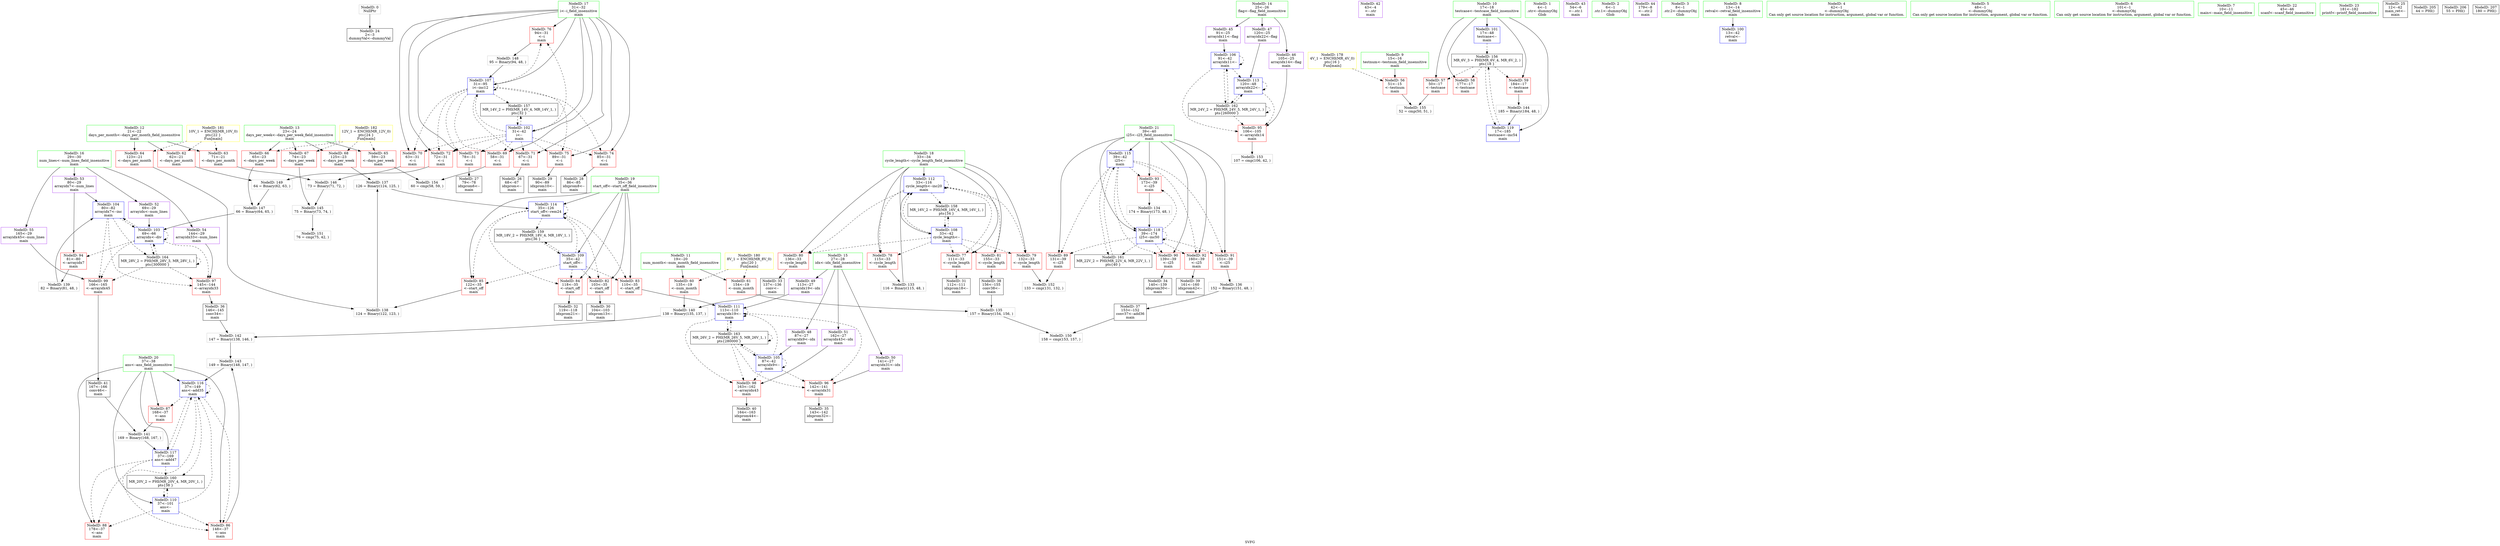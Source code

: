 digraph "SVFG" {
	label="SVFG";

	Node0x563b77e2ca30 [shape=record,color=grey,label="{NodeID: 0\nNullPtr}"];
	Node0x563b77e2ca30 -> Node0x563b77e45fc0[style=solid];
	Node0x563b77e5cac0 [shape=record,color=yellow,style=double,label="{NodeID: 180\n8V_1 = ENCHI(MR_8V_0)\npts\{20 \}\nFun[main]}"];
	Node0x563b77e5cac0 -> Node0x563b77e48910[style=dashed];
	Node0x563b77e5cac0 -> Node0x563b77e489e0[style=dashed];
	Node0x563b77e47410 [shape=record,color=red,label="{NodeID: 97\n145\<--144\n\<--arrayidx33\nmain\n}"];
	Node0x563b77e47410 -> Node0x563b77e46980[style=solid];
	Node0x563b77e2bb60 [shape=record,color=green,label="{NodeID: 14\n25\<--26\nflag\<--flag_field_insensitive\nmain\n}"];
	Node0x563b77e2bb60 -> Node0x563b77e470d0[style=solid];
	Node0x563b77e2bb60 -> Node0x563b77e471a0[style=solid];
	Node0x563b77e2bb60 -> Node0x563b77e47270[style=solid];
	Node0x563b77e47f70 [shape=record,color=blue,label="{NodeID: 111\n113\<--110\narrayidx19\<--\nmain\n}"];
	Node0x563b77e47f70 -> Node0x563b77e47340[style=dashed];
	Node0x563b77e47f70 -> Node0x563b77e474e0[style=dashed];
	Node0x563b77e47f70 -> Node0x563b77e47f70[style=dashed];
	Node0x563b77e47f70 -> Node0x563b77e577e0[style=dashed];
	Node0x563b77e46300 [shape=record,color=black,label="{NodeID: 28\n86\<--85\nidxprom8\<--\nmain\n}"];
	Node0x563b77e46e60 [shape=record,color=purple,label="{NodeID: 42\n43\<--4\n\<--.str\nmain\n}"];
	Node0x563b77e4e0c0 [shape=record,color=grey,label="{NodeID: 139\n82 = Binary(81, 48, )\n}"];
	Node0x563b77e4e0c0 -> Node0x563b77e479c0[style=solid];
	Node0x563b77e485d0 [shape=record,color=red,label="{NodeID: 56\n51\<--15\n\<--testnum\nmain\n}"];
	Node0x563b77e485d0 -> Node0x563b77e4f8c0[style=solid];
	Node0x563b77e4f5c0 [shape=record,color=grey,label="{NodeID: 153\n107 = cmp(106, 42, )\n}"];
	Node0x563b77e49130 [shape=record,color=red,label="{NodeID: 70\n63\<--31\n\<--i\nmain\n}"];
	Node0x563b77e49130 -> Node0x563b77e4efc0[style=solid];
	Node0x563b77e49c90 [shape=record,color=red,label="{NodeID: 84\n118\<--35\n\<--start_off\nmain\n}"];
	Node0x563b77e49c90 -> Node0x563b77e46640[style=solid];
	Node0x563b77e2be90 [shape=record,color=green,label="{NodeID: 1\n4\<--1\n.str\<--dummyObj\nGlob }"];
	Node0x563b77e5cba0 [shape=record,color=yellow,style=double,label="{NodeID: 181\n10V_1 = ENCHI(MR_10V_0)\npts\{22 \}\nFun[main]}"];
	Node0x563b77e5cba0 -> Node0x563b77e48ab0[style=dashed];
	Node0x563b77e5cba0 -> Node0x563b77e48b80[style=dashed];
	Node0x563b77e5cba0 -> Node0x563b77e48c50[style=dashed];
	Node0x563b77e474e0 [shape=record,color=red,label="{NodeID: 98\n163\<--162\n\<--arrayidx43\nmain\n}"];
	Node0x563b77e474e0 -> Node0x563b77e46cc0[style=solid];
	Node0x563b77e2cbd0 [shape=record,color=green,label="{NodeID: 15\n27\<--28\nidx\<--idx_field_insensitive\nmain\n}"];
	Node0x563b77e2cbd0 -> Node0x563b77e2bf80[style=solid];
	Node0x563b77e2cbd0 -> Node0x563b77e2c050[style=solid];
	Node0x563b77e2cbd0 -> Node0x563b77e2c120[style=solid];
	Node0x563b77e2cbd0 -> Node0x563b77e2c1f0[style=solid];
	Node0x563b77e48040 [shape=record,color=blue,label="{NodeID: 112\n33\<--116\ncycle_length\<--inc20\nmain\n}"];
	Node0x563b77e48040 -> Node0x563b77e496e0[style=dashed];
	Node0x563b77e48040 -> Node0x563b77e497b0[style=dashed];
	Node0x563b77e48040 -> Node0x563b77e49880[style=dashed];
	Node0x563b77e48040 -> Node0x563b77e49950[style=dashed];
	Node0x563b77e48040 -> Node0x563b77e49a20[style=dashed];
	Node0x563b77e48040 -> Node0x563b77e48040[style=dashed];
	Node0x563b77e48040 -> Node0x563b77e55ee0[style=dashed];
	Node0x563b77e463d0 [shape=record,color=black,label="{NodeID: 29\n90\<--89\nidxprom10\<--\nmain\n}"];
	Node0x563b77e46f30 [shape=record,color=purple,label="{NodeID: 43\n54\<--6\n\<--.str.1\nmain\n}"];
	Node0x563b77e4e240 [shape=record,color=grey,label="{NodeID: 140\n138 = Binary(135, 137, )\n}"];
	Node0x563b77e4e240 -> Node0x563b77e4e540[style=solid];
	Node0x563b77e486a0 [shape=record,color=red,label="{NodeID: 57\n50\<--17\n\<--testcase\nmain\n}"];
	Node0x563b77e486a0 -> Node0x563b77e4f8c0[style=solid];
	Node0x563b77e4f740 [shape=record,color=grey,label="{NodeID: 154\n60 = cmp(58, 59, )\n}"];
	Node0x563b77e49200 [shape=record,color=red,label="{NodeID: 71\n67\<--31\n\<--i\nmain\n}"];
	Node0x563b77e49200 -> Node0x563b77e46160[style=solid];
	Node0x563b77e49d60 [shape=record,color=red,label="{NodeID: 85\n122\<--35\n\<--start_off\nmain\n}"];
	Node0x563b77e49d60 -> Node0x563b77e4df40[style=solid];
	Node0x563b77e2bce0 [shape=record,color=green,label="{NodeID: 2\n6\<--1\n.str.1\<--dummyObj\nGlob }"];
	Node0x563b77e5cc80 [shape=record,color=yellow,style=double,label="{NodeID: 182\n12V_1 = ENCHI(MR_12V_0)\npts\{24 \}\nFun[main]}"];
	Node0x563b77e5cc80 -> Node0x563b77e48d20[style=dashed];
	Node0x563b77e5cc80 -> Node0x563b77e48df0[style=dashed];
	Node0x563b77e5cc80 -> Node0x563b77e48ec0[style=dashed];
	Node0x563b77e5cc80 -> Node0x563b77e48f90[style=dashed];
	Node0x563b77e475b0 [shape=record,color=red,label="{NodeID: 99\n166\<--165\n\<--arrayidx45\nmain\n}"];
	Node0x563b77e475b0 -> Node0x563b77e46d90[style=solid];
	Node0x563b77e2cca0 [shape=record,color=green,label="{NodeID: 16\n29\<--30\nnum_lines\<--num_lines_field_insensitive\nmain\n}"];
	Node0x563b77e2cca0 -> Node0x563b77e2c2c0[style=solid];
	Node0x563b77e2cca0 -> Node0x563b77e48360[style=solid];
	Node0x563b77e2cca0 -> Node0x563b77e48430[style=solid];
	Node0x563b77e2cca0 -> Node0x563b77e48500[style=solid];
	Node0x563b77e48110 [shape=record,color=blue,label="{NodeID: 113\n120\<--48\narrayidx22\<--\nmain\n}"];
	Node0x563b77e48110 -> Node0x563b77e4a580[style=dashed];
	Node0x563b77e48110 -> Node0x563b77e48110[style=dashed];
	Node0x563b77e48110 -> Node0x563b77e572e0[style=dashed];
	Node0x563b77e464a0 [shape=record,color=black,label="{NodeID: 30\n104\<--103\nidxprom13\<--\nmain\n}"];
	Node0x563b77e47000 [shape=record,color=purple,label="{NodeID: 44\n179\<--8\n\<--.str.2\nmain\n}"];
	Node0x563b77e4e3c0 [shape=record,color=grey,label="{NodeID: 141\n169 = Binary(168, 167, )\n}"];
	Node0x563b77e4e3c0 -> Node0x563b77e4c780[style=solid];
	Node0x563b77e48770 [shape=record,color=red,label="{NodeID: 58\n177\<--17\n\<--testcase\nmain\n}"];
	Node0x563b77e4f8c0 [shape=record,color=grey,label="{NodeID: 155\n52 = cmp(50, 51, )\n}"];
	Node0x563b77e492d0 [shape=record,color=red,label="{NodeID: 72\n72\<--31\n\<--i\nmain\n}"];
	Node0x563b77e492d0 -> Node0x563b77e4eb40[style=solid];
	Node0x563b77e49e30 [shape=record,color=red,label="{NodeID: 86\n148\<--37\n\<--ans\nmain\n}"];
	Node0x563b77e49e30 -> Node0x563b77e4e6c0[style=solid];
	Node0x563b77e2d0f0 [shape=record,color=green,label="{NodeID: 3\n8\<--1\n.str.2\<--dummyObj\nGlob }"];
	Node0x563b77e47680 [shape=record,color=blue,label="{NodeID: 100\n13\<--42\nretval\<--\nmain\n}"];
	Node0x563b77e2cd70 [shape=record,color=green,label="{NodeID: 17\n31\<--32\ni\<--i_field_insensitive\nmain\n}"];
	Node0x563b77e2cd70 -> Node0x563b77e49060[style=solid];
	Node0x563b77e2cd70 -> Node0x563b77e49130[style=solid];
	Node0x563b77e2cd70 -> Node0x563b77e49200[style=solid];
	Node0x563b77e2cd70 -> Node0x563b77e492d0[style=solid];
	Node0x563b77e2cd70 -> Node0x563b77e493a0[style=solid];
	Node0x563b77e2cd70 -> Node0x563b77e49470[style=solid];
	Node0x563b77e2cd70 -> Node0x563b77e49540[style=solid];
	Node0x563b77e2cd70 -> Node0x563b77e49610[style=solid];
	Node0x563b77e2cd70 -> Node0x563b77e47820[style=solid];
	Node0x563b77e2cd70 -> Node0x563b77e47c30[style=solid];
	Node0x563b77e481e0 [shape=record,color=blue,label="{NodeID: 114\n35\<--126\nstart_off\<--rem24\nmain\n}"];
	Node0x563b77e481e0 -> Node0x563b77e49af0[style=dashed];
	Node0x563b77e481e0 -> Node0x563b77e49bc0[style=dashed];
	Node0x563b77e481e0 -> Node0x563b77e49c90[style=dashed];
	Node0x563b77e481e0 -> Node0x563b77e49d60[style=dashed];
	Node0x563b77e481e0 -> Node0x563b77e481e0[style=dashed];
	Node0x563b77e481e0 -> Node0x563b77e563e0[style=dashed];
	Node0x563b77e46570 [shape=record,color=black,label="{NodeID: 31\n112\<--111\nidxprom18\<--\nmain\n}"];
	Node0x563b77e470d0 [shape=record,color=purple,label="{NodeID: 45\n91\<--25\narrayidx11\<--flag\nmain\n}"];
	Node0x563b77e470d0 -> Node0x563b77e47b60[style=solid];
	Node0x563b77e4e540 [shape=record,color=grey,label="{NodeID: 142\n147 = Binary(138, 146, )\n}"];
	Node0x563b77e4e540 -> Node0x563b77e4e6c0[style=solid];
	Node0x563b77e48840 [shape=record,color=red,label="{NodeID: 59\n184\<--17\n\<--testcase\nmain\n}"];
	Node0x563b77e48840 -> Node0x563b77e4e840[style=solid];
	Node0x563b77e554e0 [shape=record,color=black,label="{NodeID: 156\nMR_6V_3 = PHI(MR_6V_4, MR_6V_2, )\npts\{18 \}\n}"];
	Node0x563b77e554e0 -> Node0x563b77e486a0[style=dashed];
	Node0x563b77e554e0 -> Node0x563b77e48770[style=dashed];
	Node0x563b77e554e0 -> Node0x563b77e48840[style=dashed];
	Node0x563b77e554e0 -> Node0x563b77e4c920[style=dashed];
	Node0x563b77e493a0 [shape=record,color=red,label="{NodeID: 73\n78\<--31\n\<--i\nmain\n}"];
	Node0x563b77e493a0 -> Node0x563b77e46230[style=solid];
	Node0x563b77e49f00 [shape=record,color=red,label="{NodeID: 87\n168\<--37\n\<--ans\nmain\n}"];
	Node0x563b77e49f00 -> Node0x563b77e4e3c0[style=solid];
	Node0x563b77e2b7a0 [shape=record,color=green,label="{NodeID: 4\n42\<--1\n\<--dummyObj\nCan only get source location for instruction, argument, global var or function.}"];
	Node0x563b77e47750 [shape=record,color=blue,label="{NodeID: 101\n17\<--48\ntestcase\<--\nmain\n}"];
	Node0x563b77e47750 -> Node0x563b77e554e0[style=dashed];
	Node0x563b77e2ce40 [shape=record,color=green,label="{NodeID: 18\n33\<--34\ncycle_length\<--cycle_length_field_insensitive\nmain\n}"];
	Node0x563b77e2ce40 -> Node0x563b77e496e0[style=solid];
	Node0x563b77e2ce40 -> Node0x563b77e497b0[style=solid];
	Node0x563b77e2ce40 -> Node0x563b77e49880[style=solid];
	Node0x563b77e2ce40 -> Node0x563b77e49950[style=solid];
	Node0x563b77e2ce40 -> Node0x563b77e49a20[style=solid];
	Node0x563b77e2ce40 -> Node0x563b77e47d00[style=solid];
	Node0x563b77e2ce40 -> Node0x563b77e48040[style=solid];
	Node0x563b77e482b0 [shape=record,color=blue,label="{NodeID: 115\n39\<--42\ni25\<--\nmain\n}"];
	Node0x563b77e482b0 -> Node0x563b77e4a0a0[style=dashed];
	Node0x563b77e482b0 -> Node0x563b77e4a170[style=dashed];
	Node0x563b77e482b0 -> Node0x563b77e4a240[style=dashed];
	Node0x563b77e482b0 -> Node0x563b77e4a310[style=dashed];
	Node0x563b77e482b0 -> Node0x563b77e4a3e0[style=dashed];
	Node0x563b77e482b0 -> Node0x563b77e4c850[style=dashed];
	Node0x563b77e482b0 -> Node0x563b77e56de0[style=dashed];
	Node0x563b77e46640 [shape=record,color=black,label="{NodeID: 32\n119\<--118\nidxprom21\<--\nmain\n}"];
	Node0x563b77e471a0 [shape=record,color=purple,label="{NodeID: 46\n105\<--25\narrayidx14\<--flag\nmain\n}"];
	Node0x563b77e471a0 -> Node0x563b77e4a580[style=solid];
	Node0x563b77e4e6c0 [shape=record,color=grey,label="{NodeID: 143\n149 = Binary(148, 147, )\n}"];
	Node0x563b77e4e6c0 -> Node0x563b77e4c6b0[style=solid];
	Node0x563b77e48910 [shape=record,color=red,label="{NodeID: 60\n135\<--19\n\<--num_month\nmain\n}"];
	Node0x563b77e48910 -> Node0x563b77e4e240[style=solid];
	Node0x563b77e559e0 [shape=record,color=black,label="{NodeID: 157\nMR_14V_2 = PHI(MR_14V_4, MR_14V_1, )\npts\{32 \}\n}"];
	Node0x563b77e559e0 -> Node0x563b77e47820[style=dashed];
	Node0x563b77e49470 [shape=record,color=red,label="{NodeID: 74\n85\<--31\n\<--i\nmain\n}"];
	Node0x563b77e49470 -> Node0x563b77e46300[style=solid];
	Node0x563b77e49fd0 [shape=record,color=red,label="{NodeID: 88\n178\<--37\n\<--ans\nmain\n}"];
	Node0x563b77e2cf30 [shape=record,color=green,label="{NodeID: 5\n48\<--1\n\<--dummyObj\nCan only get source location for instruction, argument, global var or function.}"];
	Node0x563b77e47820 [shape=record,color=blue,label="{NodeID: 102\n31\<--42\ni\<--\nmain\n}"];
	Node0x563b77e47820 -> Node0x563b77e49060[style=dashed];
	Node0x563b77e47820 -> Node0x563b77e49130[style=dashed];
	Node0x563b77e47820 -> Node0x563b77e49200[style=dashed];
	Node0x563b77e47820 -> Node0x563b77e492d0[style=dashed];
	Node0x563b77e47820 -> Node0x563b77e493a0[style=dashed];
	Node0x563b77e47820 -> Node0x563b77e49470[style=dashed];
	Node0x563b77e47820 -> Node0x563b77e49540[style=dashed];
	Node0x563b77e47820 -> Node0x563b77e49610[style=dashed];
	Node0x563b77e47820 -> Node0x563b77e47c30[style=dashed];
	Node0x563b77e47820 -> Node0x563b77e559e0[style=dashed];
	Node0x563b77e45cb0 [shape=record,color=green,label="{NodeID: 19\n35\<--36\nstart_off\<--start_off_field_insensitive\nmain\n}"];
	Node0x563b77e45cb0 -> Node0x563b77e49af0[style=solid];
	Node0x563b77e45cb0 -> Node0x563b77e49bc0[style=solid];
	Node0x563b77e45cb0 -> Node0x563b77e49c90[style=solid];
	Node0x563b77e45cb0 -> Node0x563b77e49d60[style=solid];
	Node0x563b77e45cb0 -> Node0x563b77e47dd0[style=solid];
	Node0x563b77e45cb0 -> Node0x563b77e481e0[style=solid];
	Node0x563b77e4c6b0 [shape=record,color=blue,label="{NodeID: 116\n37\<--149\nans\<--add35\nmain\n}"];
	Node0x563b77e4c6b0 -> Node0x563b77e49e30[style=dashed];
	Node0x563b77e4c6b0 -> Node0x563b77e49f00[style=dashed];
	Node0x563b77e4c6b0 -> Node0x563b77e49fd0[style=dashed];
	Node0x563b77e4c6b0 -> Node0x563b77e4c6b0[style=dashed];
	Node0x563b77e4c6b0 -> Node0x563b77e4c780[style=dashed];
	Node0x563b77e4c6b0 -> Node0x563b77e568e0[style=dashed];
	Node0x563b77e46710 [shape=record,color=black,label="{NodeID: 33\n137\<--136\nconv\<--\nmain\n}"];
	Node0x563b77e46710 -> Node0x563b77e4e240[style=solid];
	Node0x563b77e47270 [shape=record,color=purple,label="{NodeID: 47\n120\<--25\narrayidx22\<--flag\nmain\n}"];
	Node0x563b77e47270 -> Node0x563b77e48110[style=solid];
	Node0x563b77e4e840 [shape=record,color=grey,label="{NodeID: 144\n185 = Binary(184, 48, )\n}"];
	Node0x563b77e4e840 -> Node0x563b77e4c920[style=solid];
	Node0x563b77e489e0 [shape=record,color=red,label="{NodeID: 61\n154\<--19\n\<--num_month\nmain\n}"];
	Node0x563b77e489e0 -> Node0x563b77e4dac0[style=solid];
	Node0x563b77e55ee0 [shape=record,color=black,label="{NodeID: 158\nMR_16V_2 = PHI(MR_16V_4, MR_16V_1, )\npts\{34 \}\n}"];
	Node0x563b77e55ee0 -> Node0x563b77e47d00[style=dashed];
	Node0x563b77e49540 [shape=record,color=red,label="{NodeID: 75\n89\<--31\n\<--i\nmain\n}"];
	Node0x563b77e49540 -> Node0x563b77e463d0[style=solid];
	Node0x563b77e4a0a0 [shape=record,color=red,label="{NodeID: 89\n131\<--39\n\<--i25\nmain\n}"];
	Node0x563b77e4a0a0 -> Node0x563b77e4f440[style=solid];
	Node0x563b77e45390 [shape=record,color=green,label="{NodeID: 6\n101\<--1\n\<--dummyObj\nCan only get source location for instruction, argument, global var or function.}"];
	Node0x563b77e478f0 [shape=record,color=blue,label="{NodeID: 103\n69\<--66\narrayidx\<--div\nmain\n}"];
	Node0x563b77e478f0 -> Node0x563b77e4a4b0[style=dashed];
	Node0x563b77e478f0 -> Node0x563b77e47410[style=dashed];
	Node0x563b77e478f0 -> Node0x563b77e475b0[style=dashed];
	Node0x563b77e478f0 -> Node0x563b77e478f0[style=dashed];
	Node0x563b77e478f0 -> Node0x563b77e479c0[style=dashed];
	Node0x563b77e478f0 -> Node0x563b77e57ce0[style=dashed];
	Node0x563b77e45d40 [shape=record,color=green,label="{NodeID: 20\n37\<--38\nans\<--ans_field_insensitive\nmain\n}"];
	Node0x563b77e45d40 -> Node0x563b77e49e30[style=solid];
	Node0x563b77e45d40 -> Node0x563b77e49f00[style=solid];
	Node0x563b77e45d40 -> Node0x563b77e49fd0[style=solid];
	Node0x563b77e45d40 -> Node0x563b77e47ea0[style=solid];
	Node0x563b77e45d40 -> Node0x563b77e4c6b0[style=solid];
	Node0x563b77e45d40 -> Node0x563b77e4c780[style=solid];
	Node0x563b77e4c780 [shape=record,color=blue,label="{NodeID: 117\n37\<--169\nans\<--add47\nmain\n}"];
	Node0x563b77e4c780 -> Node0x563b77e49e30[style=dashed];
	Node0x563b77e4c780 -> Node0x563b77e49fd0[style=dashed];
	Node0x563b77e4c780 -> Node0x563b77e4c6b0[style=dashed];
	Node0x563b77e4c780 -> Node0x563b77e568e0[style=dashed];
	Node0x563b77e467e0 [shape=record,color=black,label="{NodeID: 34\n140\<--139\nidxprom30\<--\nmain\n}"];
	Node0x563b77e2bf80 [shape=record,color=purple,label="{NodeID: 48\n87\<--27\narrayidx9\<--idx\nmain\n}"];
	Node0x563b77e2bf80 -> Node0x563b77e47a90[style=solid];
	Node0x563b77e4e9c0 [shape=record,color=grey,label="{NodeID: 145\n75 = Binary(73, 74, )\n}"];
	Node0x563b77e4e9c0 -> Node0x563b77e4f2c0[style=solid];
	Node0x563b77e48ab0 [shape=record,color=red,label="{NodeID: 62\n62\<--21\n\<--days_per_month\nmain\n}"];
	Node0x563b77e48ab0 -> Node0x563b77e4efc0[style=solid];
	Node0x563b77e563e0 [shape=record,color=black,label="{NodeID: 159\nMR_18V_2 = PHI(MR_18V_4, MR_18V_1, )\npts\{36 \}\n}"];
	Node0x563b77e563e0 -> Node0x563b77e47dd0[style=dashed];
	Node0x563b77e49610 [shape=record,color=red,label="{NodeID: 76\n94\<--31\n\<--i\nmain\n}"];
	Node0x563b77e49610 -> Node0x563b77e4ee40[style=solid];
	Node0x563b77e4a170 [shape=record,color=red,label="{NodeID: 90\n139\<--39\n\<--i25\nmain\n}"];
	Node0x563b77e4a170 -> Node0x563b77e467e0[style=solid];
	Node0x563b77e45420 [shape=record,color=green,label="{NodeID: 7\n10\<--11\nmain\<--main_field_insensitive\n}"];
	Node0x563b77e479c0 [shape=record,color=blue,label="{NodeID: 104\n80\<--82\narrayidx7\<--inc\nmain\n}"];
	Node0x563b77e479c0 -> Node0x563b77e47410[style=dashed];
	Node0x563b77e479c0 -> Node0x563b77e475b0[style=dashed];
	Node0x563b77e479c0 -> Node0x563b77e478f0[style=dashed];
	Node0x563b77e479c0 -> Node0x563b77e57ce0[style=dashed];
	Node0x563b77e45dd0 [shape=record,color=green,label="{NodeID: 21\n39\<--40\ni25\<--i25_field_insensitive\nmain\n}"];
	Node0x563b77e45dd0 -> Node0x563b77e4a0a0[style=solid];
	Node0x563b77e45dd0 -> Node0x563b77e4a170[style=solid];
	Node0x563b77e45dd0 -> Node0x563b77e4a240[style=solid];
	Node0x563b77e45dd0 -> Node0x563b77e4a310[style=solid];
	Node0x563b77e45dd0 -> Node0x563b77e4a3e0[style=solid];
	Node0x563b77e45dd0 -> Node0x563b77e482b0[style=solid];
	Node0x563b77e45dd0 -> Node0x563b77e4c850[style=solid];
	Node0x563b77e4c850 [shape=record,color=blue,label="{NodeID: 118\n39\<--174\ni25\<--inc50\nmain\n}"];
	Node0x563b77e4c850 -> Node0x563b77e4a0a0[style=dashed];
	Node0x563b77e4c850 -> Node0x563b77e4a170[style=dashed];
	Node0x563b77e4c850 -> Node0x563b77e4a240[style=dashed];
	Node0x563b77e4c850 -> Node0x563b77e4a310[style=dashed];
	Node0x563b77e4c850 -> Node0x563b77e4a3e0[style=dashed];
	Node0x563b77e4c850 -> Node0x563b77e4c850[style=dashed];
	Node0x563b77e4c850 -> Node0x563b77e56de0[style=dashed];
	Node0x563b77e468b0 [shape=record,color=black,label="{NodeID: 35\n143\<--142\nidxprom32\<--\nmain\n}"];
	Node0x563b77e2c050 [shape=record,color=purple,label="{NodeID: 49\n113\<--27\narrayidx19\<--idx\nmain\n}"];
	Node0x563b77e2c050 -> Node0x563b77e47f70[style=solid];
	Node0x563b77e4eb40 [shape=record,color=grey,label="{NodeID: 146\n73 = Binary(71, 72, )\n}"];
	Node0x563b77e4eb40 -> Node0x563b77e4e9c0[style=solid];
	Node0x563b77e48b80 [shape=record,color=red,label="{NodeID: 63\n71\<--21\n\<--days_per_month\nmain\n}"];
	Node0x563b77e48b80 -> Node0x563b77e4eb40[style=solid];
	Node0x563b77e568e0 [shape=record,color=black,label="{NodeID: 160\nMR_20V_2 = PHI(MR_20V_4, MR_20V_1, )\npts\{38 \}\n}"];
	Node0x563b77e568e0 -> Node0x563b77e47ea0[style=dashed];
	Node0x563b77e496e0 [shape=record,color=red,label="{NodeID: 77\n111\<--33\n\<--cycle_length\nmain\n}"];
	Node0x563b77e496e0 -> Node0x563b77e46570[style=solid];
	Node0x563b77e4a240 [shape=record,color=red,label="{NodeID: 91\n151\<--39\n\<--i25\nmain\n}"];
	Node0x563b77e4a240 -> Node0x563b77e4dc40[style=solid];
	Node0x563b77e456d0 [shape=record,color=green,label="{NodeID: 8\n13\<--14\nretval\<--retval_field_insensitive\nmain\n}"];
	Node0x563b77e456d0 -> Node0x563b77e47680[style=solid];
	Node0x563b77e47a90 [shape=record,color=blue,label="{NodeID: 105\n87\<--42\narrayidx9\<--\nmain\n}"];
	Node0x563b77e47a90 -> Node0x563b77e47340[style=dashed];
	Node0x563b77e47a90 -> Node0x563b77e474e0[style=dashed];
	Node0x563b77e47a90 -> Node0x563b77e47a90[style=dashed];
	Node0x563b77e47a90 -> Node0x563b77e47f70[style=dashed];
	Node0x563b77e47a90 -> Node0x563b77e577e0[style=dashed];
	Node0x563b77e45e60 [shape=record,color=green,label="{NodeID: 22\n45\<--46\nscanf\<--scanf_field_insensitive\n}"];
	Node0x563b77e4c920 [shape=record,color=blue,label="{NodeID: 119\n17\<--185\ntestcase\<--inc54\nmain\n}"];
	Node0x563b77e4c920 -> Node0x563b77e554e0[style=dashed];
	Node0x563b77e46980 [shape=record,color=black,label="{NodeID: 36\n146\<--145\nconv34\<--\nmain\n}"];
	Node0x563b77e46980 -> Node0x563b77e4e540[style=solid];
	Node0x563b77e4d7c0 [shape=record,color=grey,label="{NodeID: 133\n116 = Binary(115, 48, )\n}"];
	Node0x563b77e4d7c0 -> Node0x563b77e48040[style=solid];
	Node0x563b77e2c120 [shape=record,color=purple,label="{NodeID: 50\n141\<--27\narrayidx31\<--idx\nmain\n}"];
	Node0x563b77e2c120 -> Node0x563b77e47340[style=solid];
	Node0x563b77e4ecc0 [shape=record,color=grey,label="{NodeID: 147\n66 = Binary(64, 65, )\n}"];
	Node0x563b77e4ecc0 -> Node0x563b77e478f0[style=solid];
	Node0x563b77e48c50 [shape=record,color=red,label="{NodeID: 64\n123\<--21\n\<--days_per_month\nmain\n}"];
	Node0x563b77e48c50 -> Node0x563b77e4df40[style=solid];
	Node0x563b77e56de0 [shape=record,color=black,label="{NodeID: 161\nMR_22V_2 = PHI(MR_22V_4, MR_22V_1, )\npts\{40 \}\n}"];
	Node0x563b77e56de0 -> Node0x563b77e482b0[style=dashed];
	Node0x563b77e497b0 [shape=record,color=red,label="{NodeID: 78\n115\<--33\n\<--cycle_length\nmain\n}"];
	Node0x563b77e497b0 -> Node0x563b77e4d7c0[style=solid];
	Node0x563b77e4a310 [shape=record,color=red,label="{NodeID: 92\n160\<--39\n\<--i25\nmain\n}"];
	Node0x563b77e4a310 -> Node0x563b77e46bf0[style=solid];
	Node0x563b77e45760 [shape=record,color=green,label="{NodeID: 9\n15\<--16\ntestnum\<--testnum_field_insensitive\nmain\n}"];
	Node0x563b77e45760 -> Node0x563b77e485d0[style=solid];
	Node0x563b77e47b60 [shape=record,color=blue,label="{NodeID: 106\n91\<--42\narrayidx11\<--\nmain\n}"];
	Node0x563b77e47b60 -> Node0x563b77e4a580[style=dashed];
	Node0x563b77e47b60 -> Node0x563b77e47b60[style=dashed];
	Node0x563b77e47b60 -> Node0x563b77e48110[style=dashed];
	Node0x563b77e47b60 -> Node0x563b77e572e0[style=dashed];
	Node0x563b77e45ef0 [shape=record,color=green,label="{NodeID: 23\n181\<--182\nprintf\<--printf_field_insensitive\n}"];
	Node0x563b77e46a50 [shape=record,color=black,label="{NodeID: 37\n153\<--152\nconv37\<--add36\nmain\n}"];
	Node0x563b77e46a50 -> Node0x563b77e4f140[style=solid];
	Node0x563b77e4d940 [shape=record,color=grey,label="{NodeID: 134\n174 = Binary(173, 48, )\n}"];
	Node0x563b77e4d940 -> Node0x563b77e4c850[style=solid];
	Node0x563b77e2c1f0 [shape=record,color=purple,label="{NodeID: 51\n162\<--27\narrayidx43\<--idx\nmain\n}"];
	Node0x563b77e2c1f0 -> Node0x563b77e474e0[style=solid];
	Node0x563b77e4ee40 [shape=record,color=grey,label="{NodeID: 148\n95 = Binary(94, 48, )\n}"];
	Node0x563b77e4ee40 -> Node0x563b77e47c30[style=solid];
	Node0x563b77e48d20 [shape=record,color=red,label="{NodeID: 65\n59\<--23\n\<--days_per_week\nmain\n}"];
	Node0x563b77e48d20 -> Node0x563b77e4f740[style=solid];
	Node0x563b77e572e0 [shape=record,color=black,label="{NodeID: 162\nMR_24V_2 = PHI(MR_24V_5, MR_24V_1, )\npts\{260000 \}\n}"];
	Node0x563b77e572e0 -> Node0x563b77e4a580[style=dashed];
	Node0x563b77e572e0 -> Node0x563b77e47b60[style=dashed];
	Node0x563b77e572e0 -> Node0x563b77e48110[style=dashed];
	Node0x563b77e572e0 -> Node0x563b77e572e0[style=dashed];
	Node0x563b77e49880 [shape=record,color=red,label="{NodeID: 79\n132\<--33\n\<--cycle_length\nmain\n}"];
	Node0x563b77e49880 -> Node0x563b77e4f440[style=solid];
	Node0x563b77e4a3e0 [shape=record,color=red,label="{NodeID: 93\n173\<--39\n\<--i25\nmain\n}"];
	Node0x563b77e4a3e0 -> Node0x563b77e4d940[style=solid];
	Node0x563b77e45830 [shape=record,color=green,label="{NodeID: 10\n17\<--18\ntestcase\<--testcase_field_insensitive\nmain\n}"];
	Node0x563b77e45830 -> Node0x563b77e486a0[style=solid];
	Node0x563b77e45830 -> Node0x563b77e48770[style=solid];
	Node0x563b77e45830 -> Node0x563b77e48840[style=solid];
	Node0x563b77e45830 -> Node0x563b77e47750[style=solid];
	Node0x563b77e45830 -> Node0x563b77e4c920[style=solid];
	Node0x563b77e47c30 [shape=record,color=blue,label="{NodeID: 107\n31\<--95\ni\<--inc12\nmain\n}"];
	Node0x563b77e47c30 -> Node0x563b77e49060[style=dashed];
	Node0x563b77e47c30 -> Node0x563b77e49130[style=dashed];
	Node0x563b77e47c30 -> Node0x563b77e49200[style=dashed];
	Node0x563b77e47c30 -> Node0x563b77e492d0[style=dashed];
	Node0x563b77e47c30 -> Node0x563b77e493a0[style=dashed];
	Node0x563b77e47c30 -> Node0x563b77e49470[style=dashed];
	Node0x563b77e47c30 -> Node0x563b77e49540[style=dashed];
	Node0x563b77e47c30 -> Node0x563b77e49610[style=dashed];
	Node0x563b77e47c30 -> Node0x563b77e47c30[style=dashed];
	Node0x563b77e47c30 -> Node0x563b77e559e0[style=dashed];
	Node0x563b77e45fc0 [shape=record,color=black,label="{NodeID: 24\n2\<--3\ndummyVal\<--dummyVal\n}"];
	Node0x563b77e46b20 [shape=record,color=black,label="{NodeID: 38\n156\<--155\nconv38\<--\nmain\n}"];
	Node0x563b77e46b20 -> Node0x563b77e4dac0[style=solid];
	Node0x563b77e4dac0 [shape=record,color=grey,label="{NodeID: 135\n157 = Binary(154, 156, )\n}"];
	Node0x563b77e4dac0 -> Node0x563b77e4f140[style=solid];
	Node0x563b77e2c2c0 [shape=record,color=purple,label="{NodeID: 52\n69\<--29\narrayidx\<--num_lines\nmain\n}"];
	Node0x563b77e2c2c0 -> Node0x563b77e478f0[style=solid];
	Node0x563b77e4efc0 [shape=record,color=grey,label="{NodeID: 149\n64 = Binary(62, 63, )\n}"];
	Node0x563b77e4efc0 -> Node0x563b77e4ecc0[style=solid];
	Node0x563b77e48df0 [shape=record,color=red,label="{NodeID: 66\n65\<--23\n\<--days_per_week\nmain\n}"];
	Node0x563b77e48df0 -> Node0x563b77e4ecc0[style=solid];
	Node0x563b77e577e0 [shape=record,color=black,label="{NodeID: 163\nMR_26V_2 = PHI(MR_26V_5, MR_26V_1, )\npts\{280000 \}\n}"];
	Node0x563b77e577e0 -> Node0x563b77e47340[style=dashed];
	Node0x563b77e577e0 -> Node0x563b77e474e0[style=dashed];
	Node0x563b77e577e0 -> Node0x563b77e47a90[style=dashed];
	Node0x563b77e577e0 -> Node0x563b77e47f70[style=dashed];
	Node0x563b77e577e0 -> Node0x563b77e577e0[style=dashed];
	Node0x563b77e49950 [shape=record,color=red,label="{NodeID: 80\n136\<--33\n\<--cycle_length\nmain\n}"];
	Node0x563b77e49950 -> Node0x563b77e46710[style=solid];
	Node0x563b77e4a4b0 [shape=record,color=red,label="{NodeID: 94\n81\<--80\n\<--arrayidx7\nmain\n}"];
	Node0x563b77e4a4b0 -> Node0x563b77e4e0c0[style=solid];
	Node0x563b77e2b8f0 [shape=record,color=green,label="{NodeID: 11\n19\<--20\nnum_month\<--num_month_field_insensitive\nmain\n}"];
	Node0x563b77e2b8f0 -> Node0x563b77e48910[style=solid];
	Node0x563b77e2b8f0 -> Node0x563b77e489e0[style=solid];
	Node0x563b77e47d00 [shape=record,color=blue,label="{NodeID: 108\n33\<--42\ncycle_length\<--\nmain\n}"];
	Node0x563b77e47d00 -> Node0x563b77e496e0[style=dashed];
	Node0x563b77e47d00 -> Node0x563b77e497b0[style=dashed];
	Node0x563b77e47d00 -> Node0x563b77e49880[style=dashed];
	Node0x563b77e47d00 -> Node0x563b77e49950[style=dashed];
	Node0x563b77e47d00 -> Node0x563b77e49a20[style=dashed];
	Node0x563b77e47d00 -> Node0x563b77e48040[style=dashed];
	Node0x563b77e47d00 -> Node0x563b77e55ee0[style=dashed];
	Node0x563b77e46090 [shape=record,color=black,label="{NodeID: 25\n12\<--42\nmain_ret\<--\nmain\n}"];
	Node0x563b77e68a50 [shape=record,color=black,label="{NodeID: 205\n44 = PHI()\n}"];
	Node0x563b77e46bf0 [shape=record,color=black,label="{NodeID: 39\n161\<--160\nidxprom42\<--\nmain\n}"];
	Node0x563b77e4dc40 [shape=record,color=grey,label="{NodeID: 136\n152 = Binary(151, 48, )\n}"];
	Node0x563b77e4dc40 -> Node0x563b77e46a50[style=solid];
	Node0x563b77e48360 [shape=record,color=purple,label="{NodeID: 53\n80\<--29\narrayidx7\<--num_lines\nmain\n}"];
	Node0x563b77e48360 -> Node0x563b77e4a4b0[style=solid];
	Node0x563b77e48360 -> Node0x563b77e479c0[style=solid];
	Node0x563b77e4f140 [shape=record,color=grey,label="{NodeID: 150\n158 = cmp(153, 157, )\n}"];
	Node0x563b77e48ec0 [shape=record,color=red,label="{NodeID: 67\n74\<--23\n\<--days_per_week\nmain\n}"];
	Node0x563b77e48ec0 -> Node0x563b77e4e9c0[style=solid];
	Node0x563b77e57ce0 [shape=record,color=black,label="{NodeID: 164\nMR_28V_2 = PHI(MR_28V_3, MR_28V_1, )\npts\{300000 \}\n}"];
	Node0x563b77e57ce0 -> Node0x563b77e47410[style=dashed];
	Node0x563b77e57ce0 -> Node0x563b77e475b0[style=dashed];
	Node0x563b77e57ce0 -> Node0x563b77e478f0[style=dashed];
	Node0x563b77e57ce0 -> Node0x563b77e57ce0[style=dashed];
	Node0x563b77e49a20 [shape=record,color=red,label="{NodeID: 81\n155\<--33\n\<--cycle_length\nmain\n}"];
	Node0x563b77e49a20 -> Node0x563b77e46b20[style=solid];
	Node0x563b77e5c900 [shape=record,color=yellow,style=double,label="{NodeID: 178\n4V_1 = ENCHI(MR_4V_0)\npts\{16 \}\nFun[main]}"];
	Node0x563b77e5c900 -> Node0x563b77e485d0[style=dashed];
	Node0x563b77e4a580 [shape=record,color=red,label="{NodeID: 95\n106\<--105\n\<--arrayidx14\nmain\n}"];
	Node0x563b77e4a580 -> Node0x563b77e4f5c0[style=solid];
	Node0x563b77e2b9c0 [shape=record,color=green,label="{NodeID: 12\n21\<--22\ndays_per_month\<--days_per_month_field_insensitive\nmain\n}"];
	Node0x563b77e2b9c0 -> Node0x563b77e48ab0[style=solid];
	Node0x563b77e2b9c0 -> Node0x563b77e48b80[style=solid];
	Node0x563b77e2b9c0 -> Node0x563b77e48c50[style=solid];
	Node0x563b77e47dd0 [shape=record,color=blue,label="{NodeID: 109\n35\<--42\nstart_off\<--\nmain\n}"];
	Node0x563b77e47dd0 -> Node0x563b77e49af0[style=dashed];
	Node0x563b77e47dd0 -> Node0x563b77e49bc0[style=dashed];
	Node0x563b77e47dd0 -> Node0x563b77e49c90[style=dashed];
	Node0x563b77e47dd0 -> Node0x563b77e49d60[style=dashed];
	Node0x563b77e47dd0 -> Node0x563b77e481e0[style=dashed];
	Node0x563b77e47dd0 -> Node0x563b77e563e0[style=dashed];
	Node0x563b77e46160 [shape=record,color=black,label="{NodeID: 26\n68\<--67\nidxprom\<--\nmain\n}"];
	Node0x563b77e68b50 [shape=record,color=black,label="{NodeID: 206\n55 = PHI()\n}"];
	Node0x563b77e46cc0 [shape=record,color=black,label="{NodeID: 40\n164\<--163\nidxprom44\<--\nmain\n}"];
	Node0x563b77e4ddc0 [shape=record,color=grey,label="{NodeID: 137\n126 = Binary(124, 125, )\n}"];
	Node0x563b77e4ddc0 -> Node0x563b77e481e0[style=solid];
	Node0x563b77e48430 [shape=record,color=purple,label="{NodeID: 54\n144\<--29\narrayidx33\<--num_lines\nmain\n}"];
	Node0x563b77e48430 -> Node0x563b77e47410[style=solid];
	Node0x563b77e4f2c0 [shape=record,color=grey,label="{NodeID: 151\n76 = cmp(75, 42, )\n}"];
	Node0x563b77e48f90 [shape=record,color=red,label="{NodeID: 68\n125\<--23\n\<--days_per_week\nmain\n}"];
	Node0x563b77e48f90 -> Node0x563b77e4ddc0[style=solid];
	Node0x563b77e49af0 [shape=record,color=red,label="{NodeID: 82\n103\<--35\n\<--start_off\nmain\n}"];
	Node0x563b77e49af0 -> Node0x563b77e464a0[style=solid];
	Node0x563b77e47340 [shape=record,color=red,label="{NodeID: 96\n142\<--141\n\<--arrayidx31\nmain\n}"];
	Node0x563b77e47340 -> Node0x563b77e468b0[style=solid];
	Node0x563b77e2ba90 [shape=record,color=green,label="{NodeID: 13\n23\<--24\ndays_per_week\<--days_per_week_field_insensitive\nmain\n}"];
	Node0x563b77e2ba90 -> Node0x563b77e48d20[style=solid];
	Node0x563b77e2ba90 -> Node0x563b77e48df0[style=solid];
	Node0x563b77e2ba90 -> Node0x563b77e48ec0[style=solid];
	Node0x563b77e2ba90 -> Node0x563b77e48f90[style=solid];
	Node0x563b77e47ea0 [shape=record,color=blue,label="{NodeID: 110\n37\<--101\nans\<--\nmain\n}"];
	Node0x563b77e47ea0 -> Node0x563b77e49e30[style=dashed];
	Node0x563b77e47ea0 -> Node0x563b77e49fd0[style=dashed];
	Node0x563b77e47ea0 -> Node0x563b77e4c6b0[style=dashed];
	Node0x563b77e47ea0 -> Node0x563b77e568e0[style=dashed];
	Node0x563b77e46230 [shape=record,color=black,label="{NodeID: 27\n79\<--78\nidxprom6\<--\nmain\n}"];
	Node0x563b77e68c50 [shape=record,color=black,label="{NodeID: 207\n180 = PHI()\n}"];
	Node0x563b77e46d90 [shape=record,color=black,label="{NodeID: 41\n167\<--166\nconv46\<--\nmain\n}"];
	Node0x563b77e46d90 -> Node0x563b77e4e3c0[style=solid];
	Node0x563b77e4df40 [shape=record,color=grey,label="{NodeID: 138\n124 = Binary(122, 123, )\n}"];
	Node0x563b77e4df40 -> Node0x563b77e4ddc0[style=solid];
	Node0x563b77e48500 [shape=record,color=purple,label="{NodeID: 55\n165\<--29\narrayidx45\<--num_lines\nmain\n}"];
	Node0x563b77e48500 -> Node0x563b77e475b0[style=solid];
	Node0x563b77e4f440 [shape=record,color=grey,label="{NodeID: 152\n133 = cmp(131, 132, )\n}"];
	Node0x563b77e49060 [shape=record,color=red,label="{NodeID: 69\n58\<--31\n\<--i\nmain\n}"];
	Node0x563b77e49060 -> Node0x563b77e4f740[style=solid];
	Node0x563b77e49bc0 [shape=record,color=red,label="{NodeID: 83\n110\<--35\n\<--start_off\nmain\n}"];
	Node0x563b77e49bc0 -> Node0x563b77e47f70[style=solid];
}
